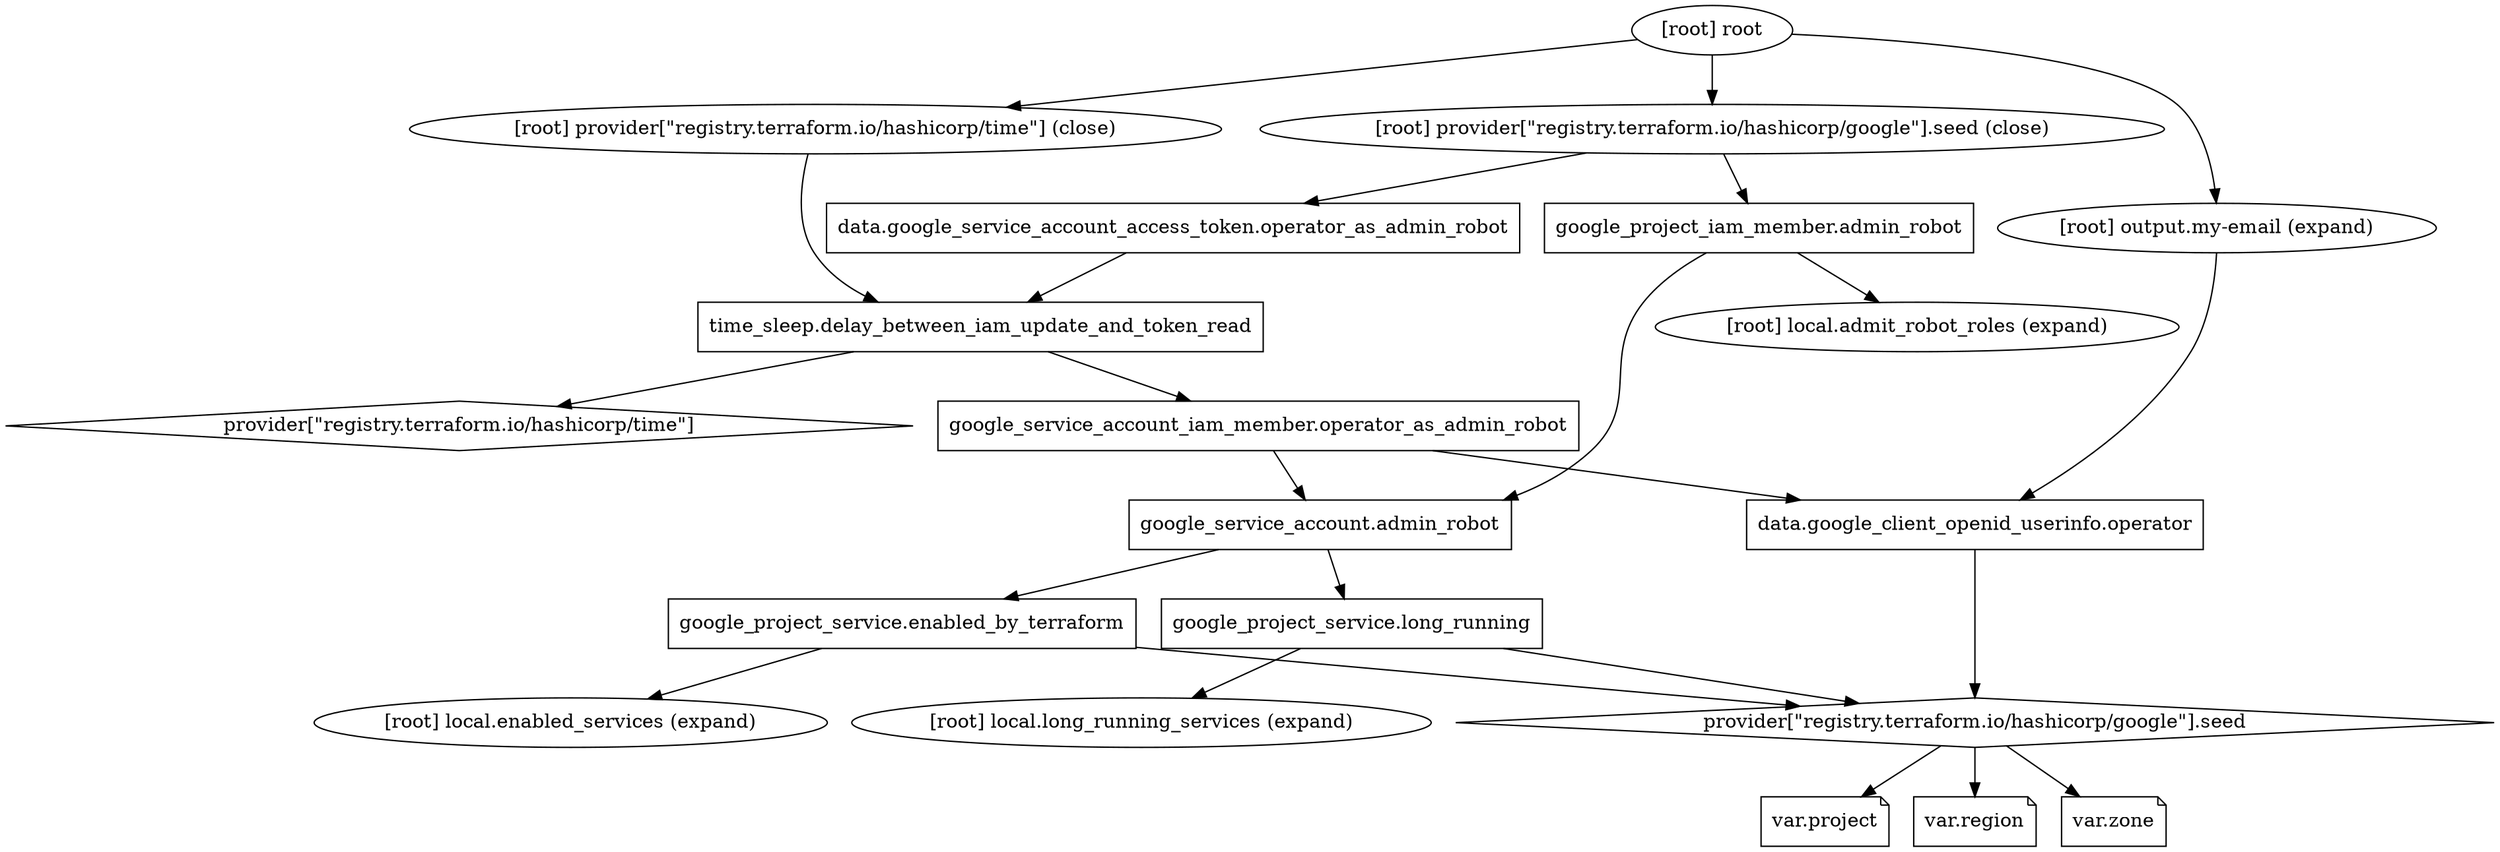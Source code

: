 digraph {
	compound = "true"
	newrank = "true"
	subgraph "root" {
		"[root] data.google_client_openid_userinfo.operator (expand)" [label = "data.google_client_openid_userinfo.operator", shape = "box"]
		"[root] data.google_service_account_access_token.operator_as_admin_robot (expand)" [label = "data.google_service_account_access_token.operator_as_admin_robot", shape = "box"]
		"[root] google_project_iam_member.admin_robot (expand)" [label = "google_project_iam_member.admin_robot", shape = "box"]
		"[root] google_project_service.enabled_by_terraform (expand)" [label = "google_project_service.enabled_by_terraform", shape = "box"]
		"[root] google_project_service.long_running (expand)" [label = "google_project_service.long_running", shape = "box"]
		"[root] google_service_account.admin_robot (expand)" [label = "google_service_account.admin_robot", shape = "box"]
		"[root] google_service_account_iam_member.operator_as_admin_robot (expand)" [label = "google_service_account_iam_member.operator_as_admin_robot", shape = "box"]
		"[root] provider[\"registry.terraform.io/hashicorp/google\"].seed" [label = "provider[\"registry.terraform.io/hashicorp/google\"].seed", shape = "diamond"]
		"[root] provider[\"registry.terraform.io/hashicorp/time\"]" [label = "provider[\"registry.terraform.io/hashicorp/time\"]", shape = "diamond"]
		"[root] time_sleep.delay_between_iam_update_and_token_read (expand)" [label = "time_sleep.delay_between_iam_update_and_token_read", shape = "box"]
		"[root] var.project" [label = "var.project", shape = "note"]
		"[root] var.region" [label = "var.region", shape = "note"]
		"[root] var.zone" [label = "var.zone", shape = "note"]
		"[root] data.google_client_openid_userinfo.operator (expand)" -> "[root] provider[\"registry.terraform.io/hashicorp/google\"].seed"
		"[root] data.google_service_account_access_token.operator_as_admin_robot (expand)" -> "[root] time_sleep.delay_between_iam_update_and_token_read (expand)"
		"[root] google_project_iam_member.admin_robot (expand)" -> "[root] google_service_account.admin_robot (expand)"
		"[root] google_project_iam_member.admin_robot (expand)" -> "[root] local.admit_robot_roles (expand)"
		"[root] google_project_service.enabled_by_terraform (expand)" -> "[root] local.enabled_services (expand)"
		"[root] google_project_service.enabled_by_terraform (expand)" -> "[root] provider[\"registry.terraform.io/hashicorp/google\"].seed"
		"[root] google_project_service.long_running (expand)" -> "[root] local.long_running_services (expand)"
		"[root] google_project_service.long_running (expand)" -> "[root] provider[\"registry.terraform.io/hashicorp/google\"].seed"
		"[root] google_service_account.admin_robot (expand)" -> "[root] google_project_service.enabled_by_terraform (expand)"
		"[root] google_service_account.admin_robot (expand)" -> "[root] google_project_service.long_running (expand)"
		"[root] google_service_account_iam_member.operator_as_admin_robot (expand)" -> "[root] data.google_client_openid_userinfo.operator (expand)"
		"[root] google_service_account_iam_member.operator_as_admin_robot (expand)" -> "[root] google_service_account.admin_robot (expand)"
		"[root] output.my-email (expand)" -> "[root] data.google_client_openid_userinfo.operator (expand)"
		"[root] provider[\"registry.terraform.io/hashicorp/google\"].seed (close)" -> "[root] data.google_service_account_access_token.operator_as_admin_robot (expand)"
		"[root] provider[\"registry.terraform.io/hashicorp/google\"].seed (close)" -> "[root] google_project_iam_member.admin_robot (expand)"
		"[root] provider[\"registry.terraform.io/hashicorp/google\"].seed" -> "[root] var.project"
		"[root] provider[\"registry.terraform.io/hashicorp/google\"].seed" -> "[root] var.region"
		"[root] provider[\"registry.terraform.io/hashicorp/google\"].seed" -> "[root] var.zone"
		"[root] provider[\"registry.terraform.io/hashicorp/time\"] (close)" -> "[root] time_sleep.delay_between_iam_update_and_token_read (expand)"
		"[root] root" -> "[root] output.my-email (expand)"
		"[root] root" -> "[root] provider[\"registry.terraform.io/hashicorp/google\"].seed (close)"
		"[root] root" -> "[root] provider[\"registry.terraform.io/hashicorp/time\"] (close)"
		"[root] time_sleep.delay_between_iam_update_and_token_read (expand)" -> "[root] google_service_account_iam_member.operator_as_admin_robot (expand)"
		"[root] time_sleep.delay_between_iam_update_and_token_read (expand)" -> "[root] provider[\"registry.terraform.io/hashicorp/time\"]"
	}
}

